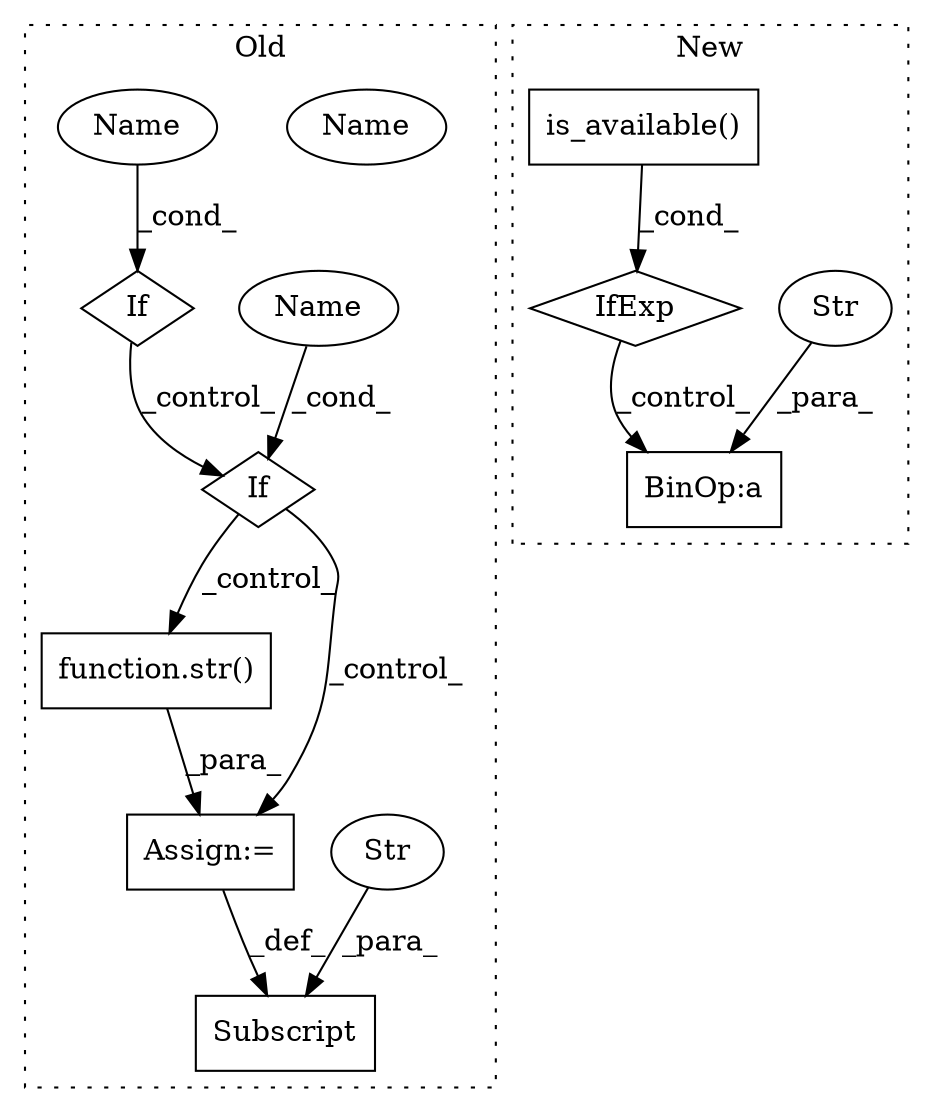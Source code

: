 digraph G {
subgraph cluster0 {
1 [label="function.str()" a="75" s="3671,3691" l="4,1" shape="box"];
3 [label="Assign:=" a="68" s="3668" l="3" shape="box"];
4 [label="Name" a="87" s="3501" l="12" shape="ellipse"];
5 [label="If" a="96" s="3597" l="3" shape="diamond"];
7 [label="Subscript" a="63" s="3634,0" l="34,0" shape="box"];
8 [label="If" a="96" s="3498" l="3" shape="diamond"];
10 [label="Str" a="66" s="3645" l="22" shape="ellipse"];
11 [label="Name" a="87" s="3600" l="16" shape="ellipse"];
13 [label="Name" a="87" s="3501" l="12" shape="ellipse"];
label = "Old";
style="dotted";
}
subgraph cluster1 {
2 [label="IfExp" a="51" s="1842,1871" l="4,6" shape="diamond"];
6 [label="BinOp:a" a="82" s="1834" l="4" shape="box"];
9 [label="Str" a="66" s="1825" l="9" shape="ellipse"];
12 [label="is_available()" a="75" s="1846" l="25" shape="box"];
label = "New";
style="dotted";
}
1 -> 3 [label="_para_"];
2 -> 6 [label="_control_"];
3 -> 7 [label="_def_"];
5 -> 1 [label="_control_"];
5 -> 3 [label="_control_"];
8 -> 5 [label="_control_"];
9 -> 6 [label="_para_"];
10 -> 7 [label="_para_"];
11 -> 5 [label="_cond_"];
12 -> 2 [label="_cond_"];
13 -> 8 [label="_cond_"];
}